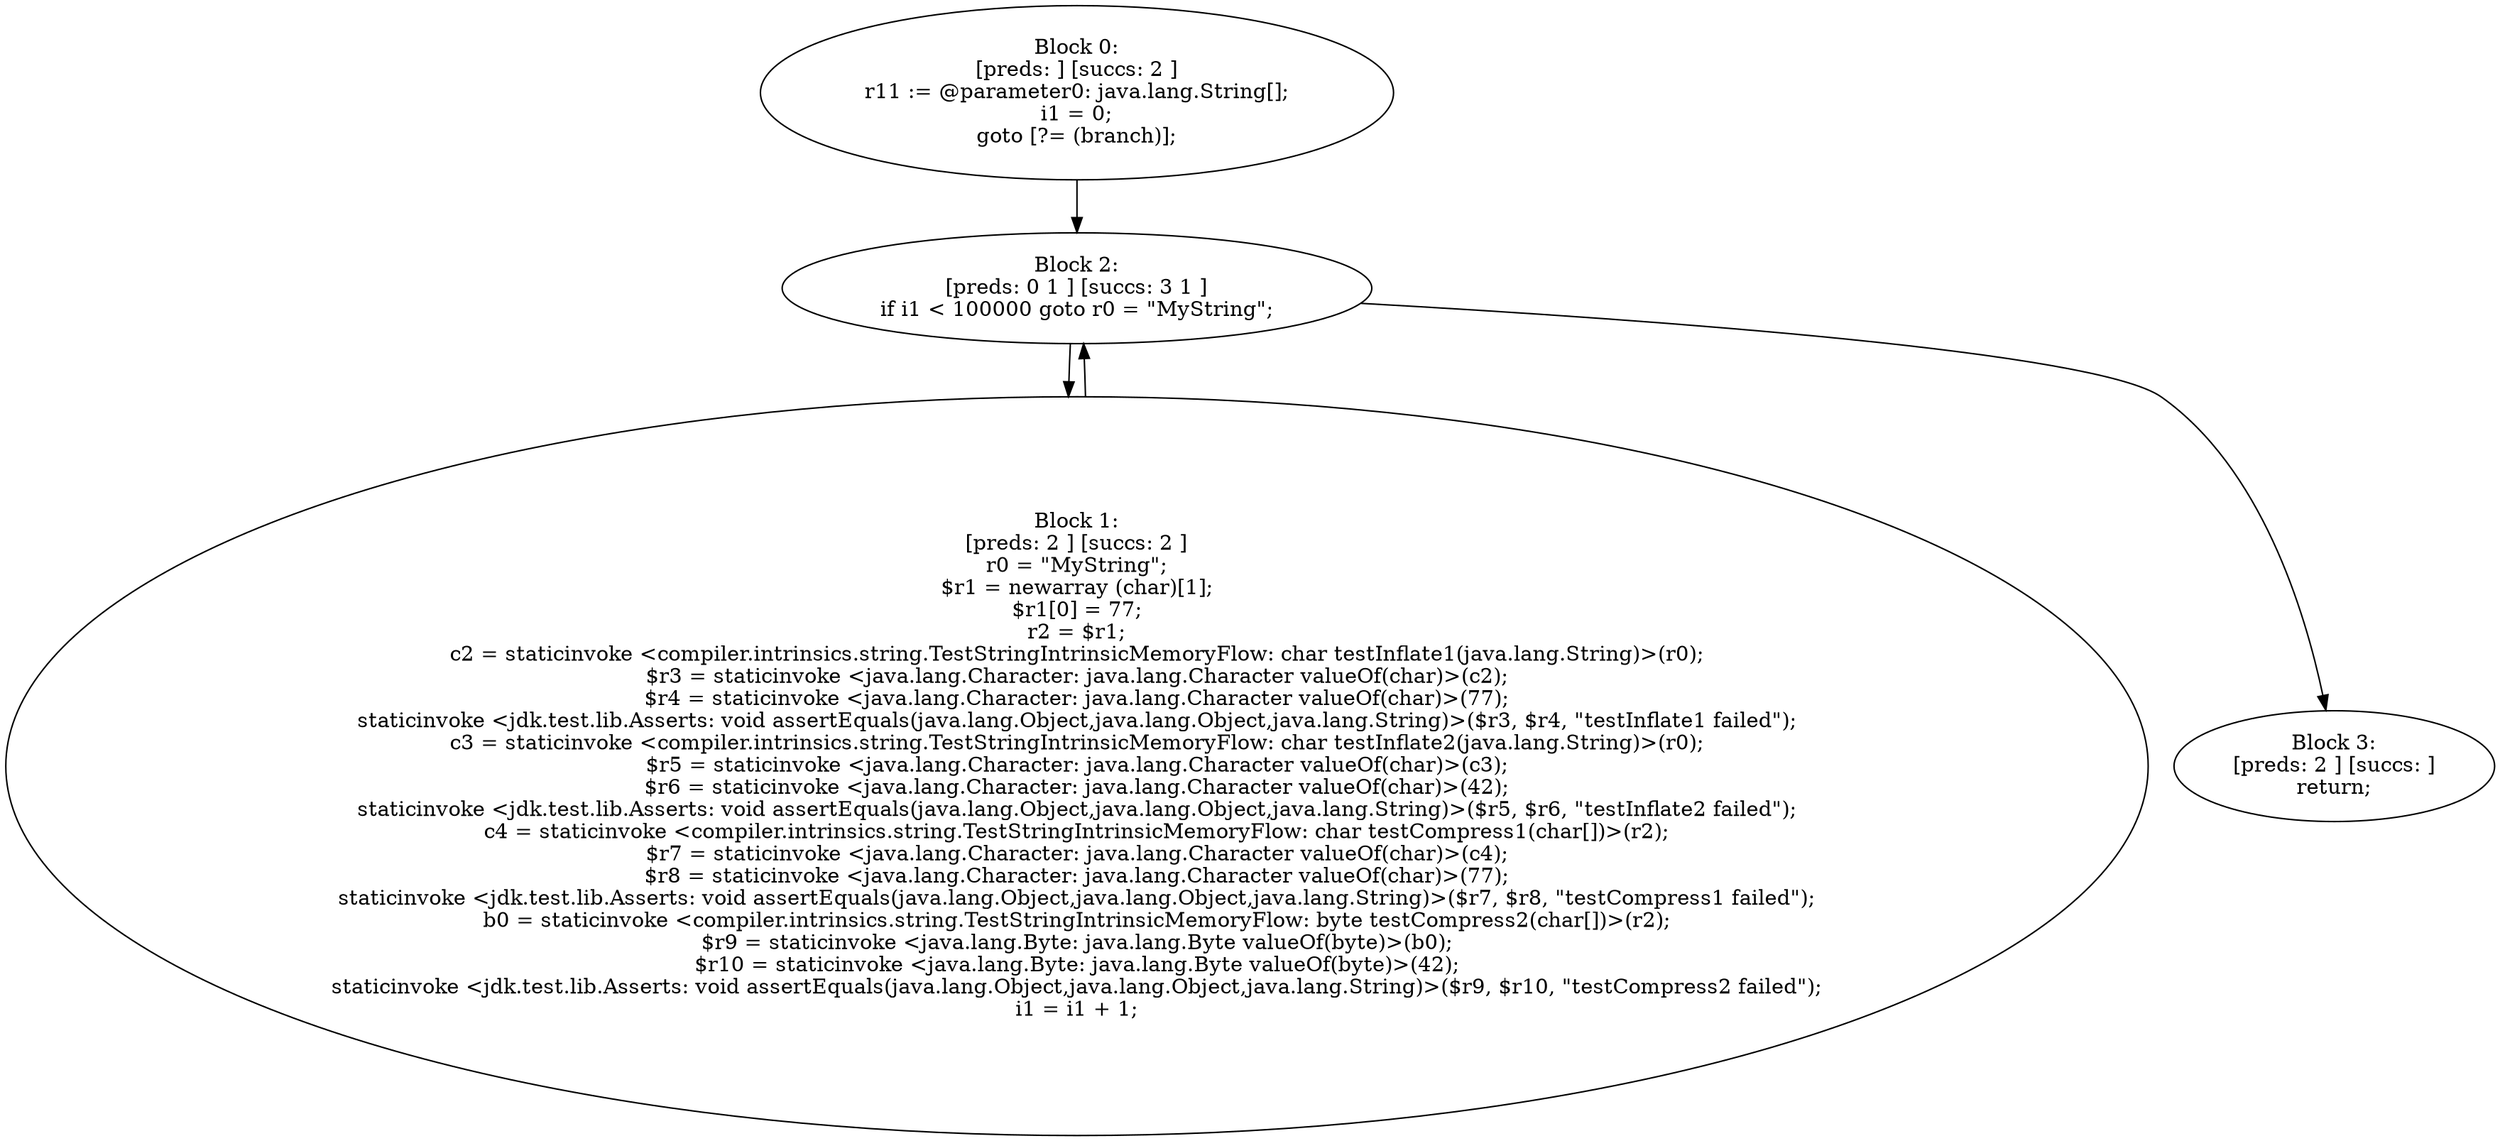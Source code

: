 digraph "unitGraph" {
    "Block 0:
[preds: ] [succs: 2 ]
r11 := @parameter0: java.lang.String[];
i1 = 0;
goto [?= (branch)];
"
    "Block 1:
[preds: 2 ] [succs: 2 ]
r0 = \"MyString\";
$r1 = newarray (char)[1];
$r1[0] = 77;
r2 = $r1;
c2 = staticinvoke <compiler.intrinsics.string.TestStringIntrinsicMemoryFlow: char testInflate1(java.lang.String)>(r0);
$r3 = staticinvoke <java.lang.Character: java.lang.Character valueOf(char)>(c2);
$r4 = staticinvoke <java.lang.Character: java.lang.Character valueOf(char)>(77);
staticinvoke <jdk.test.lib.Asserts: void assertEquals(java.lang.Object,java.lang.Object,java.lang.String)>($r3, $r4, \"testInflate1 failed\");
c3 = staticinvoke <compiler.intrinsics.string.TestStringIntrinsicMemoryFlow: char testInflate2(java.lang.String)>(r0);
$r5 = staticinvoke <java.lang.Character: java.lang.Character valueOf(char)>(c3);
$r6 = staticinvoke <java.lang.Character: java.lang.Character valueOf(char)>(42);
staticinvoke <jdk.test.lib.Asserts: void assertEquals(java.lang.Object,java.lang.Object,java.lang.String)>($r5, $r6, \"testInflate2 failed\");
c4 = staticinvoke <compiler.intrinsics.string.TestStringIntrinsicMemoryFlow: char testCompress1(char[])>(r2);
$r7 = staticinvoke <java.lang.Character: java.lang.Character valueOf(char)>(c4);
$r8 = staticinvoke <java.lang.Character: java.lang.Character valueOf(char)>(77);
staticinvoke <jdk.test.lib.Asserts: void assertEquals(java.lang.Object,java.lang.Object,java.lang.String)>($r7, $r8, \"testCompress1 failed\");
b0 = staticinvoke <compiler.intrinsics.string.TestStringIntrinsicMemoryFlow: byte testCompress2(char[])>(r2);
$r9 = staticinvoke <java.lang.Byte: java.lang.Byte valueOf(byte)>(b0);
$r10 = staticinvoke <java.lang.Byte: java.lang.Byte valueOf(byte)>(42);
staticinvoke <jdk.test.lib.Asserts: void assertEquals(java.lang.Object,java.lang.Object,java.lang.String)>($r9, $r10, \"testCompress2 failed\");
i1 = i1 + 1;
"
    "Block 2:
[preds: 0 1 ] [succs: 3 1 ]
if i1 < 100000 goto r0 = \"MyString\";
"
    "Block 3:
[preds: 2 ] [succs: ]
return;
"
    "Block 0:
[preds: ] [succs: 2 ]
r11 := @parameter0: java.lang.String[];
i1 = 0;
goto [?= (branch)];
"->"Block 2:
[preds: 0 1 ] [succs: 3 1 ]
if i1 < 100000 goto r0 = \"MyString\";
";
    "Block 1:
[preds: 2 ] [succs: 2 ]
r0 = \"MyString\";
$r1 = newarray (char)[1];
$r1[0] = 77;
r2 = $r1;
c2 = staticinvoke <compiler.intrinsics.string.TestStringIntrinsicMemoryFlow: char testInflate1(java.lang.String)>(r0);
$r3 = staticinvoke <java.lang.Character: java.lang.Character valueOf(char)>(c2);
$r4 = staticinvoke <java.lang.Character: java.lang.Character valueOf(char)>(77);
staticinvoke <jdk.test.lib.Asserts: void assertEquals(java.lang.Object,java.lang.Object,java.lang.String)>($r3, $r4, \"testInflate1 failed\");
c3 = staticinvoke <compiler.intrinsics.string.TestStringIntrinsicMemoryFlow: char testInflate2(java.lang.String)>(r0);
$r5 = staticinvoke <java.lang.Character: java.lang.Character valueOf(char)>(c3);
$r6 = staticinvoke <java.lang.Character: java.lang.Character valueOf(char)>(42);
staticinvoke <jdk.test.lib.Asserts: void assertEquals(java.lang.Object,java.lang.Object,java.lang.String)>($r5, $r6, \"testInflate2 failed\");
c4 = staticinvoke <compiler.intrinsics.string.TestStringIntrinsicMemoryFlow: char testCompress1(char[])>(r2);
$r7 = staticinvoke <java.lang.Character: java.lang.Character valueOf(char)>(c4);
$r8 = staticinvoke <java.lang.Character: java.lang.Character valueOf(char)>(77);
staticinvoke <jdk.test.lib.Asserts: void assertEquals(java.lang.Object,java.lang.Object,java.lang.String)>($r7, $r8, \"testCompress1 failed\");
b0 = staticinvoke <compiler.intrinsics.string.TestStringIntrinsicMemoryFlow: byte testCompress2(char[])>(r2);
$r9 = staticinvoke <java.lang.Byte: java.lang.Byte valueOf(byte)>(b0);
$r10 = staticinvoke <java.lang.Byte: java.lang.Byte valueOf(byte)>(42);
staticinvoke <jdk.test.lib.Asserts: void assertEquals(java.lang.Object,java.lang.Object,java.lang.String)>($r9, $r10, \"testCompress2 failed\");
i1 = i1 + 1;
"->"Block 2:
[preds: 0 1 ] [succs: 3 1 ]
if i1 < 100000 goto r0 = \"MyString\";
";
    "Block 2:
[preds: 0 1 ] [succs: 3 1 ]
if i1 < 100000 goto r0 = \"MyString\";
"->"Block 3:
[preds: 2 ] [succs: ]
return;
";
    "Block 2:
[preds: 0 1 ] [succs: 3 1 ]
if i1 < 100000 goto r0 = \"MyString\";
"->"Block 1:
[preds: 2 ] [succs: 2 ]
r0 = \"MyString\";
$r1 = newarray (char)[1];
$r1[0] = 77;
r2 = $r1;
c2 = staticinvoke <compiler.intrinsics.string.TestStringIntrinsicMemoryFlow: char testInflate1(java.lang.String)>(r0);
$r3 = staticinvoke <java.lang.Character: java.lang.Character valueOf(char)>(c2);
$r4 = staticinvoke <java.lang.Character: java.lang.Character valueOf(char)>(77);
staticinvoke <jdk.test.lib.Asserts: void assertEquals(java.lang.Object,java.lang.Object,java.lang.String)>($r3, $r4, \"testInflate1 failed\");
c3 = staticinvoke <compiler.intrinsics.string.TestStringIntrinsicMemoryFlow: char testInflate2(java.lang.String)>(r0);
$r5 = staticinvoke <java.lang.Character: java.lang.Character valueOf(char)>(c3);
$r6 = staticinvoke <java.lang.Character: java.lang.Character valueOf(char)>(42);
staticinvoke <jdk.test.lib.Asserts: void assertEquals(java.lang.Object,java.lang.Object,java.lang.String)>($r5, $r6, \"testInflate2 failed\");
c4 = staticinvoke <compiler.intrinsics.string.TestStringIntrinsicMemoryFlow: char testCompress1(char[])>(r2);
$r7 = staticinvoke <java.lang.Character: java.lang.Character valueOf(char)>(c4);
$r8 = staticinvoke <java.lang.Character: java.lang.Character valueOf(char)>(77);
staticinvoke <jdk.test.lib.Asserts: void assertEquals(java.lang.Object,java.lang.Object,java.lang.String)>($r7, $r8, \"testCompress1 failed\");
b0 = staticinvoke <compiler.intrinsics.string.TestStringIntrinsicMemoryFlow: byte testCompress2(char[])>(r2);
$r9 = staticinvoke <java.lang.Byte: java.lang.Byte valueOf(byte)>(b0);
$r10 = staticinvoke <java.lang.Byte: java.lang.Byte valueOf(byte)>(42);
staticinvoke <jdk.test.lib.Asserts: void assertEquals(java.lang.Object,java.lang.Object,java.lang.String)>($r9, $r10, \"testCompress2 failed\");
i1 = i1 + 1;
";
}
